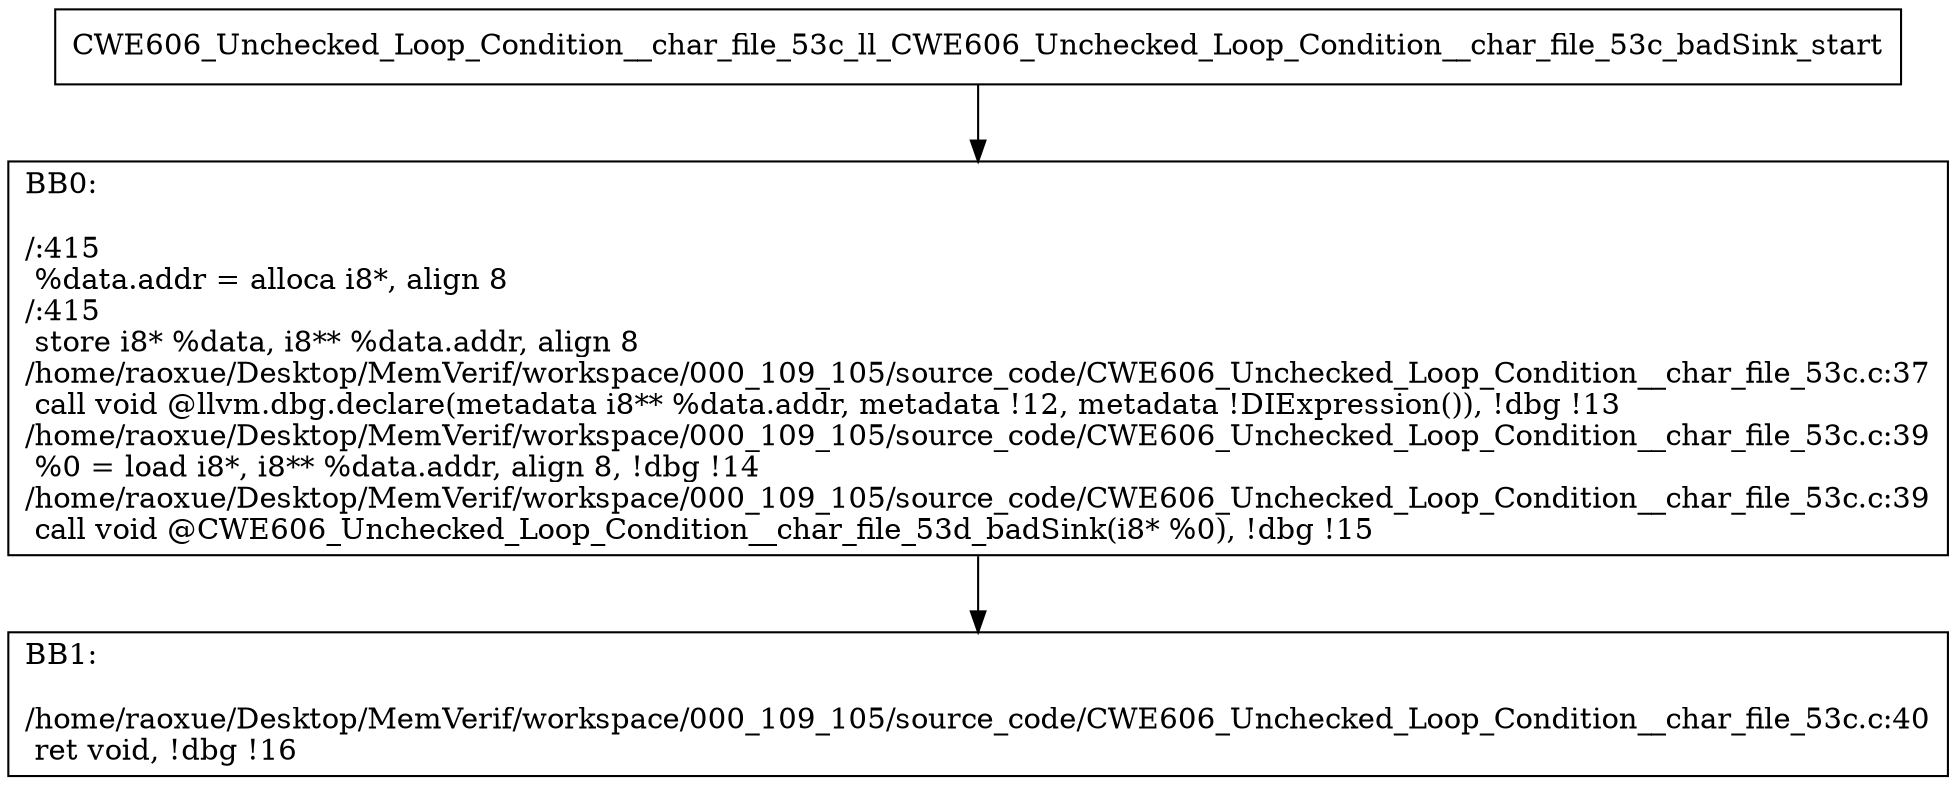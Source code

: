 digraph "CFG for'CWE606_Unchecked_Loop_Condition__char_file_53c_ll_CWE606_Unchecked_Loop_Condition__char_file_53c_badSink' function" {
	BBCWE606_Unchecked_Loop_Condition__char_file_53c_ll_CWE606_Unchecked_Loop_Condition__char_file_53c_badSink_start[shape=record,label="{CWE606_Unchecked_Loop_Condition__char_file_53c_ll_CWE606_Unchecked_Loop_Condition__char_file_53c_badSink_start}"];
	BBCWE606_Unchecked_Loop_Condition__char_file_53c_ll_CWE606_Unchecked_Loop_Condition__char_file_53c_badSink_start-> CWE606_Unchecked_Loop_Condition__char_file_53c_ll_CWE606_Unchecked_Loop_Condition__char_file_53c_badSinkBB0;
	CWE606_Unchecked_Loop_Condition__char_file_53c_ll_CWE606_Unchecked_Loop_Condition__char_file_53c_badSinkBB0 [shape=record, label="{BB0:\l\l/:415\l
  %data.addr = alloca i8*, align 8\l
/:415\l
  store i8* %data, i8** %data.addr, align 8\l
/home/raoxue/Desktop/MemVerif/workspace/000_109_105/source_code/CWE606_Unchecked_Loop_Condition__char_file_53c.c:37\l
  call void @llvm.dbg.declare(metadata i8** %data.addr, metadata !12, metadata !DIExpression()), !dbg !13\l
/home/raoxue/Desktop/MemVerif/workspace/000_109_105/source_code/CWE606_Unchecked_Loop_Condition__char_file_53c.c:39\l
  %0 = load i8*, i8** %data.addr, align 8, !dbg !14\l
/home/raoxue/Desktop/MemVerif/workspace/000_109_105/source_code/CWE606_Unchecked_Loop_Condition__char_file_53c.c:39\l
  call void @CWE606_Unchecked_Loop_Condition__char_file_53d_badSink(i8* %0), !dbg !15\l
}"];
	CWE606_Unchecked_Loop_Condition__char_file_53c_ll_CWE606_Unchecked_Loop_Condition__char_file_53c_badSinkBB0-> CWE606_Unchecked_Loop_Condition__char_file_53c_ll_CWE606_Unchecked_Loop_Condition__char_file_53c_badSinkBB1;
	CWE606_Unchecked_Loop_Condition__char_file_53c_ll_CWE606_Unchecked_Loop_Condition__char_file_53c_badSinkBB1 [shape=record, label="{BB1:\l\l/home/raoxue/Desktop/MemVerif/workspace/000_109_105/source_code/CWE606_Unchecked_Loop_Condition__char_file_53c.c:40\l
  ret void, !dbg !16\l
}"];
}
